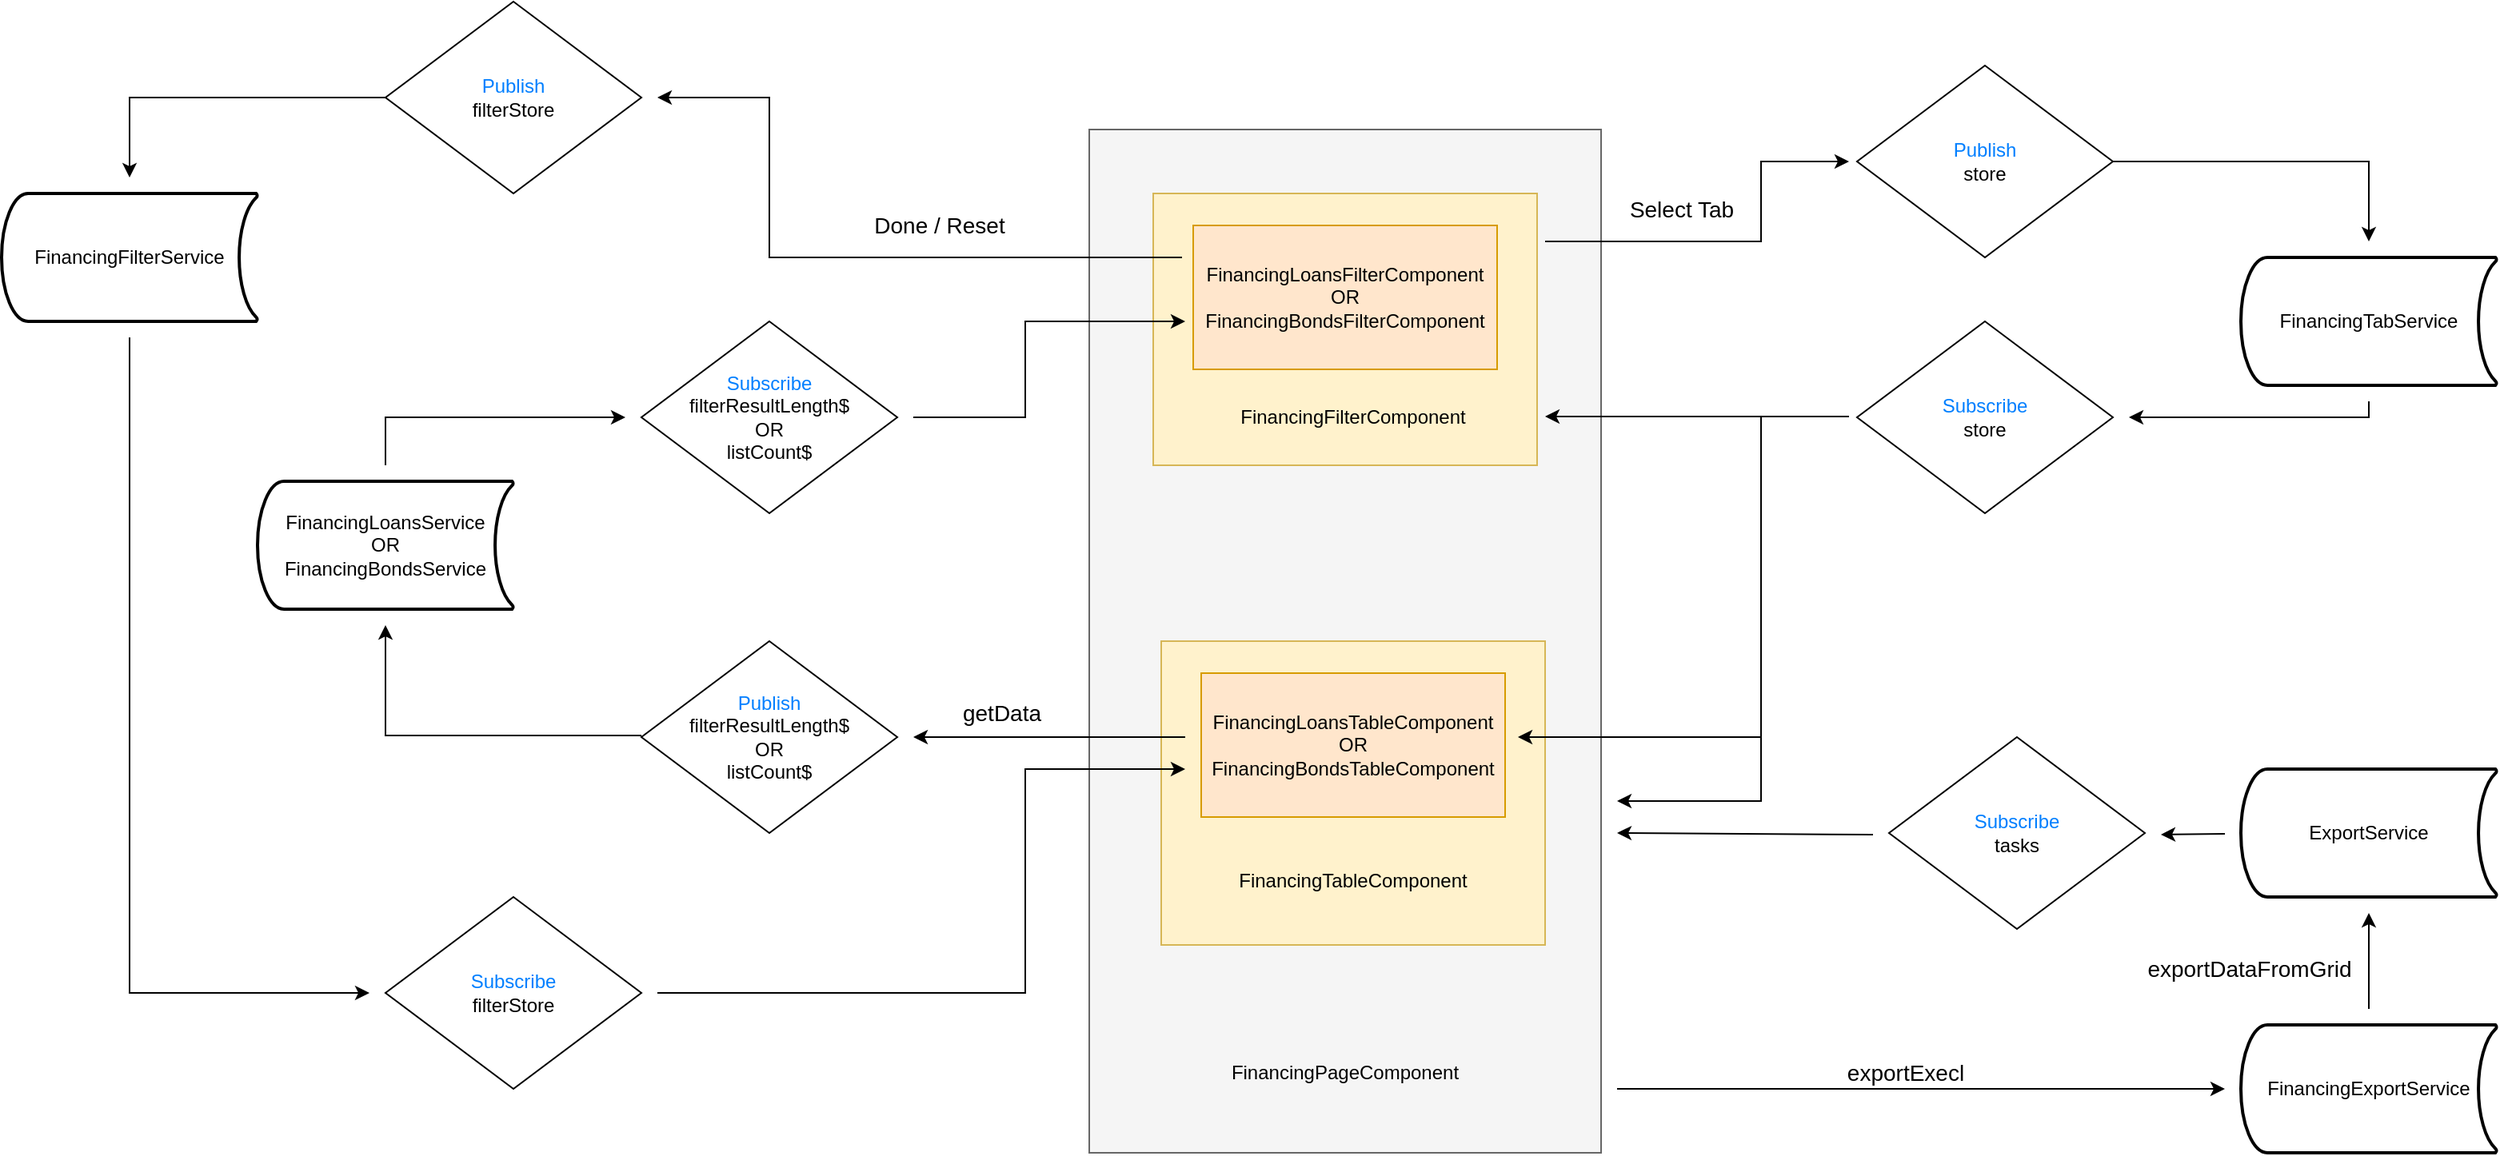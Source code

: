 <mxfile version="20.5.1" type="github">
  <diagram id="SKNd3EIdWUoYjQNpWwd_" name="Page-1">
    <mxGraphModel dx="1038" dy="600" grid="1" gridSize="10" guides="1" tooltips="1" connect="1" arrows="1" fold="1" page="1" pageScale="1" pageWidth="2339" pageHeight="3300" background="none" math="0" shadow="0">
      <root>
        <mxCell id="0" />
        <mxCell id="1" parent="0" />
        <mxCell id="kuPXHheHs1qFwVD4z0sM-7" value="&lt;p style=&quot;line-height: 1;&quot;&gt;&lt;br&gt;&lt;/p&gt;" style="rounded=0;arcSize=10;html=1;align=center;whiteSpace=wrap;fillStyle=auto;glass=0;fillColor=#f5f5f5;strokeColor=#666666;fontColor=#333333;" parent="1" vertex="1">
          <mxGeometry x="800" y="320" width="320" height="640" as="geometry" />
        </mxCell>
        <mxCell id="kuPXHheHs1qFwVD4z0sM-14" value="&lt;font color=&quot;#007fff&quot;&gt;Subscribe&lt;/font&gt;&lt;br&gt;filterStore" style="shape=rhombus;perimeter=rhombusPerimeter;whiteSpace=wrap;html=1;align=center;rounded=0;" parent="1" vertex="1">
          <mxGeometry x="360" y="800" width="160" height="120" as="geometry" />
        </mxCell>
        <mxCell id="88GkFY1QWdadN0h81eSF-1" value="FinancingPageComponent" style="text;html=1;strokeColor=none;fillColor=none;align=center;verticalAlign=middle;whiteSpace=wrap;rounded=0;glass=0;fillStyle=auto;" parent="1" vertex="1">
          <mxGeometry x="880" y="890" width="160" height="40" as="geometry" />
        </mxCell>
        <mxCell id="kuPXHheHs1qFwVD4z0sM-4" value="" style="rounded=0;arcSize=10;whiteSpace=wrap;html=1;align=center;fillColor=#fff2cc;strokeColor=#d6b656;" parent="1" vertex="1">
          <mxGeometry x="840" y="360" width="240" height="170" as="geometry" />
        </mxCell>
        <mxCell id="88GkFY1QWdadN0h81eSF-2" value="FinancingFilterComponent" style="text;html=1;strokeColor=none;fillColor=none;align=center;verticalAlign=middle;whiteSpace=wrap;rounded=0;glass=0;fillStyle=auto;" parent="1" vertex="1">
          <mxGeometry x="885" y="480" width="160" height="40" as="geometry" />
        </mxCell>
        <mxCell id="kuPXHheHs1qFwVD4z0sM-5" value="" style="rounded=0;arcSize=10;whiteSpace=wrap;html=1;align=center;fillColor=#fff2cc;strokeColor=#d6b656;" parent="1" vertex="1">
          <mxGeometry x="845" y="640" width="240" height="190" as="geometry" />
        </mxCell>
        <mxCell id="88GkFY1QWdadN0h81eSF-22" value="FinancingFilterService" style="strokeWidth=2;html=1;shape=mxgraph.flowchart.stored_data;whiteSpace=wrap;glass=0;fillStyle=auto;strokeColor=default;fillColor=none;gradientColor=none;rounded=0;" parent="1" vertex="1">
          <mxGeometry x="120" y="360" width="160" height="80" as="geometry" />
        </mxCell>
        <mxCell id="88GkFY1QWdadN0h81eSF-30" value="&lt;font color=&quot;#007fff&quot;&gt;Publish&lt;/font&gt;&lt;br&gt;filterStore" style="shape=rhombus;perimeter=rhombusPerimeter;whiteSpace=wrap;html=1;align=center;rounded=0;" parent="1" vertex="1">
          <mxGeometry x="360" y="240" width="160" height="120" as="geometry" />
        </mxCell>
        <mxCell id="88GkFY1QWdadN0h81eSF-35" value="FinancingExportService" style="strokeWidth=2;html=1;shape=mxgraph.flowchart.stored_data;whiteSpace=wrap;glass=0;fillStyle=auto;strokeColor=default;fillColor=none;gradientColor=none;rounded=0;" parent="1" vertex="1">
          <mxGeometry x="1520" y="880" width="160" height="80" as="geometry" />
        </mxCell>
        <mxCell id="88GkFY1QWdadN0h81eSF-41" value="" style="endArrow=classic;html=1;rounded=0;strokeColor=default;fontColor=#3399FF;" parent="1" edge="1">
          <mxGeometry width="50" height="50" relative="1" as="geometry">
            <mxPoint x="858" y="400" as="sourcePoint" />
            <mxPoint x="530" y="300" as="targetPoint" />
            <Array as="points">
              <mxPoint x="600" y="400" />
              <mxPoint x="600" y="300" />
            </Array>
          </mxGeometry>
        </mxCell>
        <mxCell id="88GkFY1QWdadN0h81eSF-54" value="Done / Reset" style="edgeLabel;html=1;align=center;verticalAlign=middle;resizable=0;points=[];fontSize=14;rounded=0;" parent="88GkFY1QWdadN0h81eSF-41" vertex="1" connectable="0">
          <mxGeometry x="0.096" y="3" relative="1" as="geometry">
            <mxPoint x="82" y="-23" as="offset" />
          </mxGeometry>
        </mxCell>
        <mxCell id="88GkFY1QWdadN0h81eSF-45" value="" style="endArrow=classic;html=1;rounded=0;fontSize=11;startSize=6;endSize=6;" parent="1" edge="1">
          <mxGeometry width="50" height="50" relative="1" as="geometry">
            <mxPoint x="360" y="300" as="sourcePoint" />
            <mxPoint x="200" y="350" as="targetPoint" />
            <Array as="points">
              <mxPoint x="200" y="300" />
            </Array>
          </mxGeometry>
        </mxCell>
        <mxCell id="88GkFY1QWdadN0h81eSF-49" value="" style="endArrow=none;html=1;rounded=0;fontSize=11;startSize=6;endSize=6;targetPerimeterSpacing=6;sourcePerimeterSpacing=6;startArrow=classic;startFill=1;jumpStyle=none;endFill=0;" parent="1" edge="1">
          <mxGeometry width="50" height="50" relative="1" as="geometry">
            <mxPoint x="690" y="700" as="sourcePoint" />
            <mxPoint x="860" y="700" as="targetPoint" />
            <Array as="points">
              <mxPoint x="770" y="700" />
            </Array>
          </mxGeometry>
        </mxCell>
        <mxCell id="88GkFY1QWdadN0h81eSF-50" value="" style="endArrow=classic;html=1;rounded=0;fontSize=11;startSize=6;endSize=6;" parent="1" edge="1">
          <mxGeometry width="50" height="50" relative="1" as="geometry">
            <mxPoint x="200" y="450" as="sourcePoint" />
            <mxPoint x="350" y="860" as="targetPoint" />
            <Array as="points">
              <mxPoint x="200" y="860" />
            </Array>
          </mxGeometry>
        </mxCell>
        <mxCell id="88GkFY1QWdadN0h81eSF-62" value="" style="endArrow=classic;html=1;rounded=0;fontSize=14;fontColor=#3399FF;startSize=6;endSize=6;sourcePerimeterSpacing=6;targetPerimeterSpacing=6;jumpStyle=none;" parent="1" edge="1">
          <mxGeometry width="50" height="50" relative="1" as="geometry">
            <mxPoint x="1130" y="920" as="sourcePoint" />
            <mxPoint x="1510" y="920" as="targetPoint" />
          </mxGeometry>
        </mxCell>
        <mxCell id="88GkFY1QWdadN0h81eSF-63" value="exportExecl" style="text;html=1;align=center;verticalAlign=middle;resizable=0;points=[];autosize=1;strokeColor=none;fillColor=none;fontSize=14;fontColor=#000000;rounded=0;" parent="1" vertex="1">
          <mxGeometry x="1260" y="895" width="100" height="30" as="geometry" />
        </mxCell>
        <mxCell id="4DGdLXyVOE1tpYwqWEd2-1" value="FinancingTableComponent" style="text;html=1;strokeColor=none;fillColor=none;align=center;verticalAlign=middle;whiteSpace=wrap;rounded=0;glass=0;fillStyle=auto;" vertex="1" parent="1">
          <mxGeometry x="885" y="770" width="160" height="40" as="geometry" />
        </mxCell>
        <mxCell id="4DGdLXyVOE1tpYwqWEd2-2" value="FinancingLoansTableComponent&lt;br&gt;OR&lt;br&gt;FinancingBondsTableComponent" style="rounded=0;whiteSpace=wrap;html=1;fillColor=#ffe6cc;strokeColor=#d79b00;" vertex="1" parent="1">
          <mxGeometry x="870" y="660" width="190" height="90" as="geometry" />
        </mxCell>
        <mxCell id="4DGdLXyVOE1tpYwqWEd2-5" value="FinancingLoansFilterComponent&lt;br&gt;OR&lt;br&gt;FinancingBondsFilterComponent" style="rounded=0;whiteSpace=wrap;html=1;fillColor=#ffe6cc;strokeColor=#d79b00;" vertex="1" parent="1">
          <mxGeometry x="865" y="380" width="190" height="90" as="geometry" />
        </mxCell>
        <mxCell id="4DGdLXyVOE1tpYwqWEd2-8" value="FinancingLoansService&lt;br&gt;OR&lt;br&gt;FinancingBondsService" style="strokeWidth=2;html=1;shape=mxgraph.flowchart.stored_data;whiteSpace=wrap;glass=0;fillStyle=auto;strokeColor=default;fillColor=none;gradientColor=none;rounded=0;" vertex="1" parent="1">
          <mxGeometry x="280" y="540" width="160" height="80" as="geometry" />
        </mxCell>
        <mxCell id="4DGdLXyVOE1tpYwqWEd2-9" value="FinancingTabService" style="strokeWidth=2;html=1;shape=mxgraph.flowchart.stored_data;whiteSpace=wrap;glass=0;fillStyle=auto;strokeColor=default;fillColor=none;gradientColor=none;rounded=0;" vertex="1" parent="1">
          <mxGeometry x="1520" y="400" width="160" height="80" as="geometry" />
        </mxCell>
        <mxCell id="4DGdLXyVOE1tpYwqWEd2-10" value="" style="endArrow=none;html=1;rounded=0;strokeColor=default;fontColor=#3399FF;startArrow=classic;startFill=1;endFill=0;exitX=0;exitY=0.5;exitDx=0;exitDy=0;" edge="1" parent="1">
          <mxGeometry width="50" height="50" relative="1" as="geometry">
            <mxPoint x="1275" y="340" as="sourcePoint" />
            <mxPoint x="1085" y="390" as="targetPoint" />
            <Array as="points">
              <mxPoint x="1220" y="340" />
              <mxPoint x="1220" y="390" />
            </Array>
          </mxGeometry>
        </mxCell>
        <mxCell id="4DGdLXyVOE1tpYwqWEd2-11" value="Select Tab" style="edgeLabel;html=1;align=center;verticalAlign=middle;resizable=0;points=[];fontSize=14;rounded=0;" vertex="1" connectable="0" parent="4DGdLXyVOE1tpYwqWEd2-10">
          <mxGeometry x="0.096" y="3" relative="1" as="geometry">
            <mxPoint x="-24" y="-23" as="offset" />
          </mxGeometry>
        </mxCell>
        <mxCell id="4DGdLXyVOE1tpYwqWEd2-12" value="&lt;font color=&quot;#007fff&quot;&gt;Publish&lt;/font&gt;&lt;br&gt;store" style="shape=rhombus;perimeter=rhombusPerimeter;whiteSpace=wrap;html=1;align=center;rounded=0;" vertex="1" parent="1">
          <mxGeometry x="1280" y="280" width="160" height="120" as="geometry" />
        </mxCell>
        <mxCell id="4DGdLXyVOE1tpYwqWEd2-13" value="&lt;font color=&quot;#007fff&quot;&gt;Subscribe&lt;/font&gt;&lt;br&gt;store" style="shape=rhombus;perimeter=rhombusPerimeter;whiteSpace=wrap;html=1;align=center;rounded=0;" vertex="1" parent="1">
          <mxGeometry x="1280" y="440" width="160" height="120" as="geometry" />
        </mxCell>
        <mxCell id="4DGdLXyVOE1tpYwqWEd2-14" value="" style="endArrow=classic;html=1;rounded=0;strokeColor=default;fontColor=#3399FF;startArrow=none;startFill=0;endFill=1;exitX=0;exitY=0.5;exitDx=0;exitDy=0;" edge="1" parent="1">
          <mxGeometry width="50" height="50" relative="1" as="geometry">
            <mxPoint x="1275" y="499.5" as="sourcePoint" />
            <mxPoint x="1085" y="499.5" as="targetPoint" />
            <Array as="points">
              <mxPoint x="1220" y="499.5" />
            </Array>
          </mxGeometry>
        </mxCell>
        <mxCell id="4DGdLXyVOE1tpYwqWEd2-16" value="" style="endArrow=classic;html=1;rounded=0;strokeColor=default;fontColor=#3399FF;startArrow=none;startFill=0;endFill=1;" edge="1" parent="1">
          <mxGeometry width="50" height="50" relative="1" as="geometry">
            <mxPoint x="1600" y="490" as="sourcePoint" />
            <mxPoint x="1450" y="500" as="targetPoint" />
            <Array as="points">
              <mxPoint x="1600" y="500" />
            </Array>
          </mxGeometry>
        </mxCell>
        <mxCell id="4DGdLXyVOE1tpYwqWEd2-17" value="" style="endArrow=none;html=1;rounded=0;strokeColor=default;fontColor=#3399FF;startArrow=classic;startFill=1;endFill=0;" edge="1" parent="1">
          <mxGeometry width="50" height="50" relative="1" as="geometry">
            <mxPoint x="1600" y="390" as="sourcePoint" />
            <mxPoint x="1440" y="340" as="targetPoint" />
            <Array as="points">
              <mxPoint x="1600" y="340" />
            </Array>
          </mxGeometry>
        </mxCell>
        <mxCell id="4DGdLXyVOE1tpYwqWEd2-18" value="" style="endArrow=classic;html=1;rounded=0;strokeColor=default;fontColor=#3399FF;startArrow=none;startFill=0;endFill=1;" edge="1" parent="1">
          <mxGeometry width="50" height="50" relative="1" as="geometry">
            <mxPoint x="1220" y="500" as="sourcePoint" />
            <mxPoint x="1068" y="700" as="targetPoint" />
            <Array as="points">
              <mxPoint x="1220" y="700" />
            </Array>
          </mxGeometry>
        </mxCell>
        <mxCell id="4DGdLXyVOE1tpYwqWEd2-19" value="" style="endArrow=classic;html=1;rounded=0;strokeColor=default;fontColor=#3399FF;startArrow=none;startFill=0;endFill=1;" edge="1" parent="1">
          <mxGeometry width="50" height="50" relative="1" as="geometry">
            <mxPoint x="1220" y="700" as="sourcePoint" />
            <mxPoint x="1130" y="740" as="targetPoint" />
            <Array as="points">
              <mxPoint x="1220" y="740" />
            </Array>
          </mxGeometry>
        </mxCell>
        <mxCell id="4DGdLXyVOE1tpYwqWEd2-20" value="&lt;font color=&quot;#007fff&quot;&gt;Subscribe&lt;/font&gt;&lt;br&gt;filterResultLength$&lt;br&gt;OR&lt;br&gt;listCount$" style="shape=rhombus;perimeter=rhombusPerimeter;whiteSpace=wrap;html=1;align=center;rounded=0;" vertex="1" parent="1">
          <mxGeometry x="520" y="440" width="160" height="120" as="geometry" />
        </mxCell>
        <mxCell id="4DGdLXyVOE1tpYwqWEd2-21" value="&lt;font color=&quot;#007fff&quot;&gt;Publish&lt;/font&gt;&lt;br&gt;filterResultLength$&lt;br&gt;OR&lt;br&gt;listCount$" style="shape=rhombus;perimeter=rhombusPerimeter;whiteSpace=wrap;html=1;align=center;rounded=0;" vertex="1" parent="1">
          <mxGeometry x="520" y="640" width="160" height="120" as="geometry" />
        </mxCell>
        <mxCell id="4DGdLXyVOE1tpYwqWEd2-22" value="getData" style="text;html=1;align=center;verticalAlign=middle;resizable=0;points=[];autosize=1;strokeColor=none;fillColor=none;strokeWidth=1;fontSize=14;rounded=0;" vertex="1" parent="1">
          <mxGeometry x="710" y="670" width="70" height="30" as="geometry" />
        </mxCell>
        <mxCell id="4DGdLXyVOE1tpYwqWEd2-23" value="" style="endArrow=classic;html=1;rounded=0;fontSize=11;startSize=6;endSize=6;targetPerimeterSpacing=6;sourcePerimeterSpacing=6;startArrow=none;startFill=0;jumpStyle=none;endFill=1;" edge="1" parent="1">
          <mxGeometry width="50" height="50" relative="1" as="geometry">
            <mxPoint x="530" y="860" as="sourcePoint" />
            <mxPoint x="860" y="720" as="targetPoint" />
            <Array as="points">
              <mxPoint x="760" y="860" />
              <mxPoint x="760" y="720" />
            </Array>
          </mxGeometry>
        </mxCell>
        <mxCell id="4DGdLXyVOE1tpYwqWEd2-24" value="" style="endArrow=none;html=1;rounded=0;fontSize=11;startSize=6;endSize=6;targetPerimeterSpacing=6;sourcePerimeterSpacing=6;startArrow=classic;startFill=1;jumpStyle=none;endFill=0;" edge="1" parent="1">
          <mxGeometry width="50" height="50" relative="1" as="geometry">
            <mxPoint x="360" y="630" as="sourcePoint" />
            <mxPoint x="520" y="699" as="targetPoint" />
            <Array as="points">
              <mxPoint x="360" y="699" />
            </Array>
          </mxGeometry>
        </mxCell>
        <mxCell id="4DGdLXyVOE1tpYwqWEd2-25" value="" style="endArrow=classic;html=1;rounded=0;fontSize=11;startSize=6;endSize=6;targetPerimeterSpacing=6;sourcePerimeterSpacing=6;startArrow=none;startFill=0;jumpStyle=none;endFill=1;" edge="1" parent="1">
          <mxGeometry width="50" height="50" relative="1" as="geometry">
            <mxPoint x="360" y="530" as="sourcePoint" />
            <mxPoint x="510" y="500" as="targetPoint" />
            <Array as="points">
              <mxPoint x="360" y="500" />
            </Array>
          </mxGeometry>
        </mxCell>
        <mxCell id="4DGdLXyVOE1tpYwqWEd2-27" value="" style="endArrow=classic;html=1;rounded=0;fontSize=11;startSize=6;endSize=6;targetPerimeterSpacing=6;sourcePerimeterSpacing=6;startArrow=none;startFill=0;jumpStyle=none;endFill=1;" edge="1" parent="1">
          <mxGeometry width="50" height="50" relative="1" as="geometry">
            <mxPoint x="690" y="500" as="sourcePoint" />
            <mxPoint x="860" y="440" as="targetPoint" />
            <Array as="points">
              <mxPoint x="760" y="500" />
              <mxPoint x="760" y="440" />
            </Array>
          </mxGeometry>
        </mxCell>
        <mxCell id="4DGdLXyVOE1tpYwqWEd2-28" value="ExportService" style="strokeWidth=2;html=1;shape=mxgraph.flowchart.stored_data;whiteSpace=wrap;glass=0;fillStyle=auto;strokeColor=default;fillColor=none;gradientColor=none;rounded=0;" vertex="1" parent="1">
          <mxGeometry x="1520" y="720" width="160" height="80" as="geometry" />
        </mxCell>
        <mxCell id="4DGdLXyVOE1tpYwqWEd2-29" value="&lt;font color=&quot;#007fff&quot;&gt;Subscribe&lt;/font&gt;&lt;br&gt;tasks" style="shape=rhombus;perimeter=rhombusPerimeter;whiteSpace=wrap;html=1;align=center;rounded=0;" vertex="1" parent="1">
          <mxGeometry x="1300" y="700" width="160" height="120" as="geometry" />
        </mxCell>
        <mxCell id="4DGdLXyVOE1tpYwqWEd2-30" value="" style="endArrow=none;html=1;rounded=0;fontSize=14;fontColor=#3399FF;startSize=6;endSize=6;sourcePerimeterSpacing=6;targetPerimeterSpacing=6;jumpStyle=none;startArrow=classic;startFill=1;endFill=0;" edge="1" parent="1">
          <mxGeometry width="50" height="50" relative="1" as="geometry">
            <mxPoint x="1130" y="760" as="sourcePoint" />
            <mxPoint x="1290" y="761" as="targetPoint" />
          </mxGeometry>
        </mxCell>
        <mxCell id="4DGdLXyVOE1tpYwqWEd2-32" value="" style="endArrow=none;html=1;rounded=0;fontSize=14;fontColor=#3399FF;startSize=6;endSize=6;sourcePerimeterSpacing=6;targetPerimeterSpacing=6;jumpStyle=none;startArrow=classic;startFill=1;endFill=0;" edge="1" parent="1">
          <mxGeometry width="50" height="50" relative="1" as="geometry">
            <mxPoint x="1470" y="761" as="sourcePoint" />
            <mxPoint x="1510" y="760.5" as="targetPoint" />
          </mxGeometry>
        </mxCell>
        <mxCell id="4DGdLXyVOE1tpYwqWEd2-33" value="" style="endArrow=none;html=1;rounded=0;fontSize=14;fontColor=#3399FF;startSize=6;endSize=6;sourcePerimeterSpacing=6;targetPerimeterSpacing=6;jumpStyle=none;startArrow=classic;startFill=1;endFill=0;" edge="1" parent="1">
          <mxGeometry width="50" height="50" relative="1" as="geometry">
            <mxPoint x="1600" y="810" as="sourcePoint" />
            <mxPoint x="1600" y="870" as="targetPoint" />
          </mxGeometry>
        </mxCell>
        <mxCell id="4DGdLXyVOE1tpYwqWEd2-34" value="exportDataFromGrid" style="text;html=1;align=center;verticalAlign=middle;resizable=0;points=[];autosize=1;strokeColor=none;fillColor=none;fontSize=14;fontColor=#000000;rounded=0;" vertex="1" parent="1">
          <mxGeometry x="1450" y="830" width="150" height="30" as="geometry" />
        </mxCell>
      </root>
    </mxGraphModel>
  </diagram>
</mxfile>
